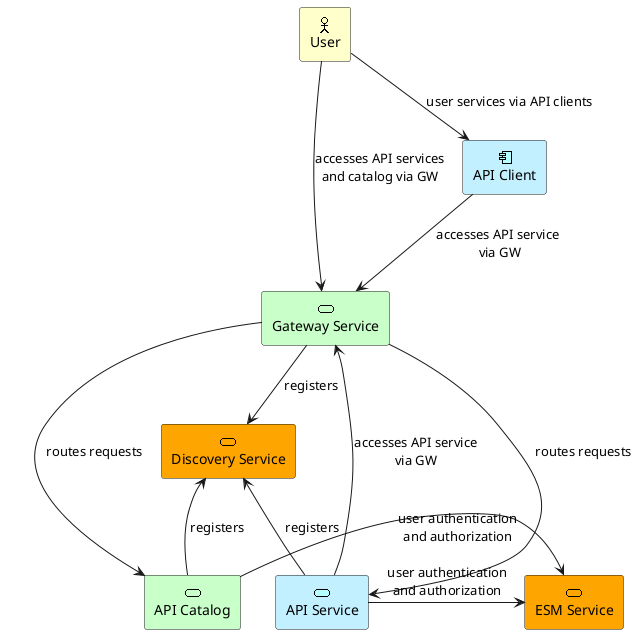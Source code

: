 @startuml
archimate #business "User" as user <<business-actor>>
archimate #application "API Client" as apiClient <<application-component>>
archimate #technology "Gateway Service" as GW <<service>>
archimate #orange "Discovery Service" as DS <<service>>
archimate #technology "API Catalog" as AC <<service>>
archimate #application "API Service" as apiService <<application-service>>

archimate #orange "ESM Service" as mESM <<service>>

apiClient --> GW: accesses API service\n via GW
AC -up-> DS: registers
GW --> DS: registers
GW --> apiService: routes requests
GW --> AC: routes requests
apiService -up-> DS: registers
apiService -up-> GW: accesses API service\nvia GW
user --> GW: accesses API services\nand catalog via GW
user --> apiClient: user services via API clients

apiService -> mESM: user authentication\nand authorization
AC -> mESM: user authentication\nand authorization
@enduml